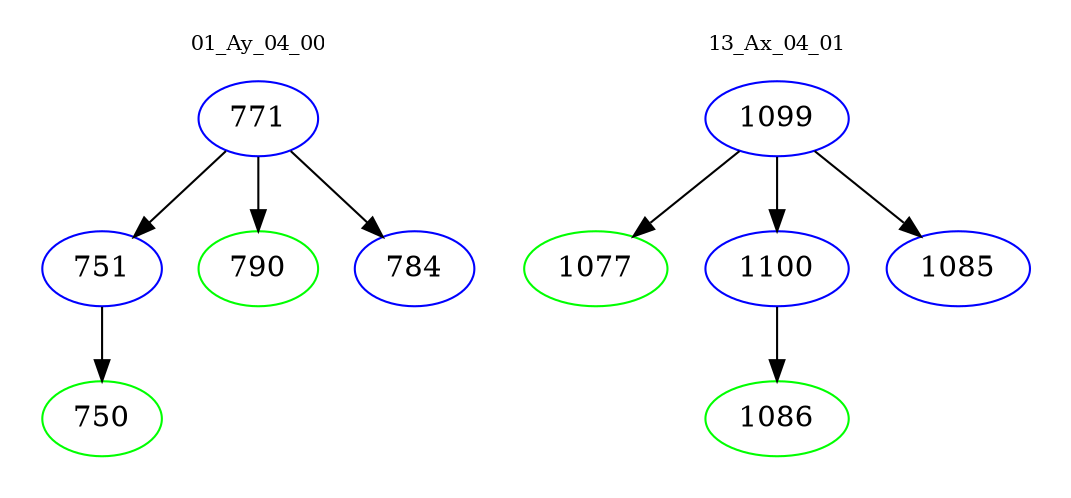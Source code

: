digraph{
subgraph cluster_0 {
color = white
label = "01_Ay_04_00";
fontsize=10;
T0_771 [label="771", color="blue"]
T0_771 -> T0_751 [color="black"]
T0_751 [label="751", color="blue"]
T0_751 -> T0_750 [color="black"]
T0_750 [label="750", color="green"]
T0_771 -> T0_790 [color="black"]
T0_790 [label="790", color="green"]
T0_771 -> T0_784 [color="black"]
T0_784 [label="784", color="blue"]
}
subgraph cluster_1 {
color = white
label = "13_Ax_04_01";
fontsize=10;
T1_1099 [label="1099", color="blue"]
T1_1099 -> T1_1077 [color="black"]
T1_1077 [label="1077", color="green"]
T1_1099 -> T1_1100 [color="black"]
T1_1100 [label="1100", color="blue"]
T1_1100 -> T1_1086 [color="black"]
T1_1086 [label="1086", color="green"]
T1_1099 -> T1_1085 [color="black"]
T1_1085 [label="1085", color="blue"]
}
}
